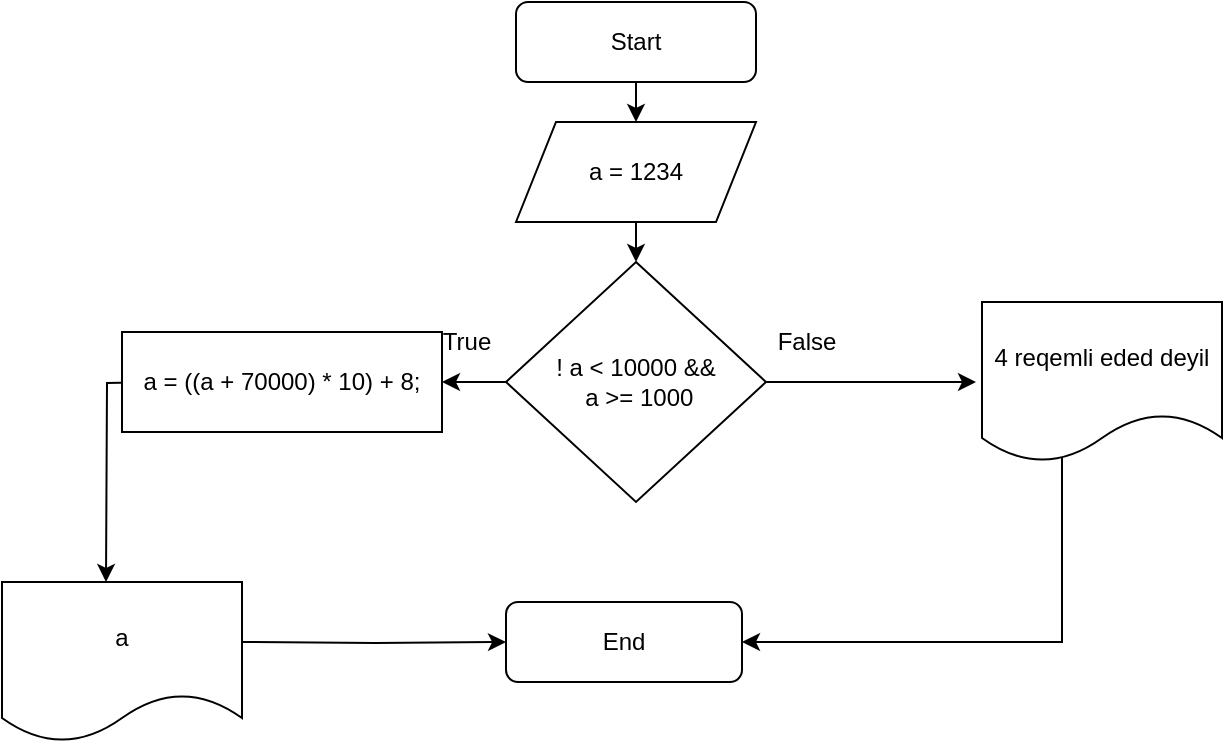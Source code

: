 <mxfile version="16.5.1" type="device"><diagram id="vwgzbV6f9qIAYS0D97HC" name="Page-1"><mxGraphModel dx="1278" dy="649" grid="1" gridSize="10" guides="1" tooltips="1" connect="1" arrows="1" fold="1" page="1" pageScale="1" pageWidth="850" pageHeight="1100" math="0" shadow="0"><root><mxCell id="0"/><mxCell id="1" parent="0"/><mxCell id="ppOvj2_jY-yKDa5ZknTW-2" value="End" style="rounded=1;whiteSpace=wrap;html=1;" parent="1" vertex="1"><mxGeometry x="382" y="370" width="118" height="40" as="geometry"/></mxCell><mxCell id="ppOvj2_jY-yKDa5ZknTW-19" style="edgeStyle=orthogonalEdgeStyle;rounded=0;orthogonalLoop=1;jettySize=auto;html=1;exitX=0.5;exitY=1;exitDx=0;exitDy=0;entryX=0.5;entryY=0;entryDx=0;entryDy=0;" parent="1" source="ppOvj2_jY-yKDa5ZknTW-3" target="ppOvj2_jY-yKDa5ZknTW-4" edge="1"><mxGeometry relative="1" as="geometry"/></mxCell><mxCell id="ppOvj2_jY-yKDa5ZknTW-3" value="Start" style="rounded=1;whiteSpace=wrap;html=1;" parent="1" vertex="1"><mxGeometry x="387" y="70" width="120" height="40" as="geometry"/></mxCell><mxCell id="ppOvj2_jY-yKDa5ZknTW-20" style="edgeStyle=orthogonalEdgeStyle;rounded=0;orthogonalLoop=1;jettySize=auto;html=1;exitX=0.5;exitY=1;exitDx=0;exitDy=0;entryX=0.5;entryY=0;entryDx=0;entryDy=0;" parent="1" source="ppOvj2_jY-yKDa5ZknTW-4" target="ppOvj2_jY-yKDa5ZknTW-5" edge="1"><mxGeometry relative="1" as="geometry"/></mxCell><mxCell id="ppOvj2_jY-yKDa5ZknTW-4" value="a = 1234" style="shape=parallelogram;perimeter=parallelogramPerimeter;whiteSpace=wrap;html=1;fixedSize=1;" parent="1" vertex="1"><mxGeometry x="387" y="130" width="120" height="50" as="geometry"/></mxCell><mxCell id="ppOvj2_jY-yKDa5ZknTW-7" value="" style="edgeStyle=orthogonalEdgeStyle;rounded=0;orthogonalLoop=1;jettySize=auto;html=1;entryX=0;entryY=0.5;entryDx=0;entryDy=0;" parent="1" source="ppOvj2_jY-yKDa5ZknTW-5" edge="1"><mxGeometry relative="1" as="geometry"><mxPoint x="617" y="260" as="targetPoint"/></mxGeometry></mxCell><mxCell id="ppOvj2_jY-yKDa5ZknTW-12" style="edgeStyle=orthogonalEdgeStyle;rounded=0;orthogonalLoop=1;jettySize=auto;html=1;entryX=1;entryY=0.5;entryDx=0;entryDy=0;" parent="1" source="ppOvj2_jY-yKDa5ZknTW-5" edge="1" target="94b0CMswhTWNISAuc_YD-2"><mxGeometry relative="1" as="geometry"><mxPoint x="332" y="260" as="targetPoint"/></mxGeometry></mxCell><mxCell id="ppOvj2_jY-yKDa5ZknTW-5" value="! a &amp;lt; 10000 &amp;amp;&amp;amp;&lt;br&gt;&amp;nbsp;a &amp;gt;= 1000" style="rhombus;whiteSpace=wrap;html=1;" parent="1" vertex="1"><mxGeometry x="382" y="200" width="130" height="120" as="geometry"/></mxCell><mxCell id="jfpjHPn5_qsd_EAgrYcg-5" style="edgeStyle=orthogonalEdgeStyle;rounded=0;orthogonalLoop=1;jettySize=auto;html=1;entryX=1;entryY=0.5;entryDx=0;entryDy=0;" parent="1" target="ppOvj2_jY-yKDa5ZknTW-2" edge="1"><mxGeometry relative="1" as="geometry"><Array as="points"><mxPoint x="660" y="390"/></Array><mxPoint x="660" y="285" as="sourcePoint"/></mxGeometry></mxCell><mxCell id="ppOvj2_jY-yKDa5ZknTW-10" value="False" style="text;html=1;align=center;verticalAlign=middle;resizable=0;points=[];autosize=1;strokeColor=none;fillColor=none;" parent="1" vertex="1"><mxGeometry x="507" y="230" width="50" height="20" as="geometry"/></mxCell><mxCell id="ppOvj2_jY-yKDa5ZknTW-11" value="True" style="text;html=1;align=center;verticalAlign=middle;resizable=0;points=[];autosize=1;strokeColor=none;fillColor=none;" parent="1" vertex="1"><mxGeometry x="342" y="230" width="40" height="20" as="geometry"/></mxCell><mxCell id="ppOvj2_jY-yKDa5ZknTW-15" style="edgeStyle=orthogonalEdgeStyle;rounded=0;orthogonalLoop=1;jettySize=auto;html=1;" parent="1" edge="1"><mxGeometry relative="1" as="geometry"><mxPoint x="182.0" y="360" as="targetPoint"/><mxPoint x="210" y="260" as="sourcePoint"/></mxGeometry></mxCell><mxCell id="jfpjHPn5_qsd_EAgrYcg-3" style="edgeStyle=orthogonalEdgeStyle;rounded=0;orthogonalLoop=1;jettySize=auto;html=1;exitX=1;exitY=0.5;exitDx=0;exitDy=0;" parent="1" target="ppOvj2_jY-yKDa5ZknTW-2" edge="1"><mxGeometry relative="1" as="geometry"><mxPoint x="250" y="390" as="sourcePoint"/></mxGeometry></mxCell><mxCell id="94b0CMswhTWNISAuc_YD-2" value="a = ((a + 70000) * 10) + 8;" style="rounded=0;whiteSpace=wrap;html=1;" parent="1" vertex="1"><mxGeometry x="190" y="235" width="160" height="50" as="geometry"/></mxCell><mxCell id="g3VcFAAyi9w3TsOUknEo-1" value="a" style="shape=document;whiteSpace=wrap;html=1;boundedLbl=1;" parent="1" vertex="1"><mxGeometry x="130" y="360" width="120" height="80" as="geometry"/></mxCell><mxCell id="g3VcFAAyi9w3TsOUknEo-2" value="&lt;span&gt;4 reqemli eded deyil&lt;/span&gt;" style="shape=document;whiteSpace=wrap;html=1;boundedLbl=1;" parent="1" vertex="1"><mxGeometry x="620" y="220" width="120" height="80" as="geometry"/></mxCell></root></mxGraphModel></diagram></mxfile>